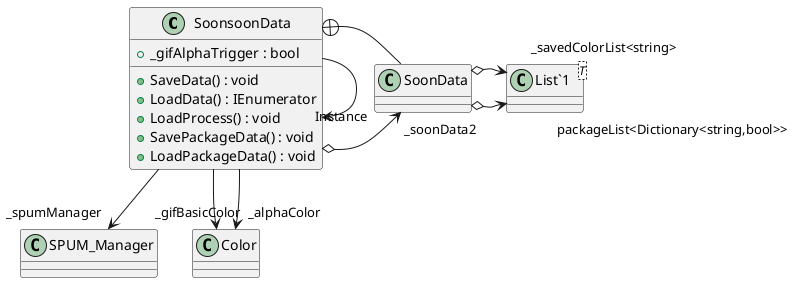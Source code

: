 @startuml
class SoonsoonData {
    + _gifAlphaTrigger : bool
    + SaveData() : void
    + LoadData() : IEnumerator
    + LoadProcess() : void
    + SavePackageData() : void
    + LoadPackageData() : void
}
class SoonData {
}
class "List`1"<T> {
}
SoonsoonData --> "Instance" SoonsoonData
SoonsoonData o-> "_soonData2" SoonData
SoonsoonData --> "_spumManager" SPUM_Manager
SoonsoonData --> "_gifBasicColor" Color
SoonsoonData --> "_alphaColor" Color
SoonsoonData +-- SoonData
SoonData o-> "packageList<Dictionary<string,bool>>" "List`1"
SoonData o-> "_savedColorList<string>" "List`1"
@enduml
